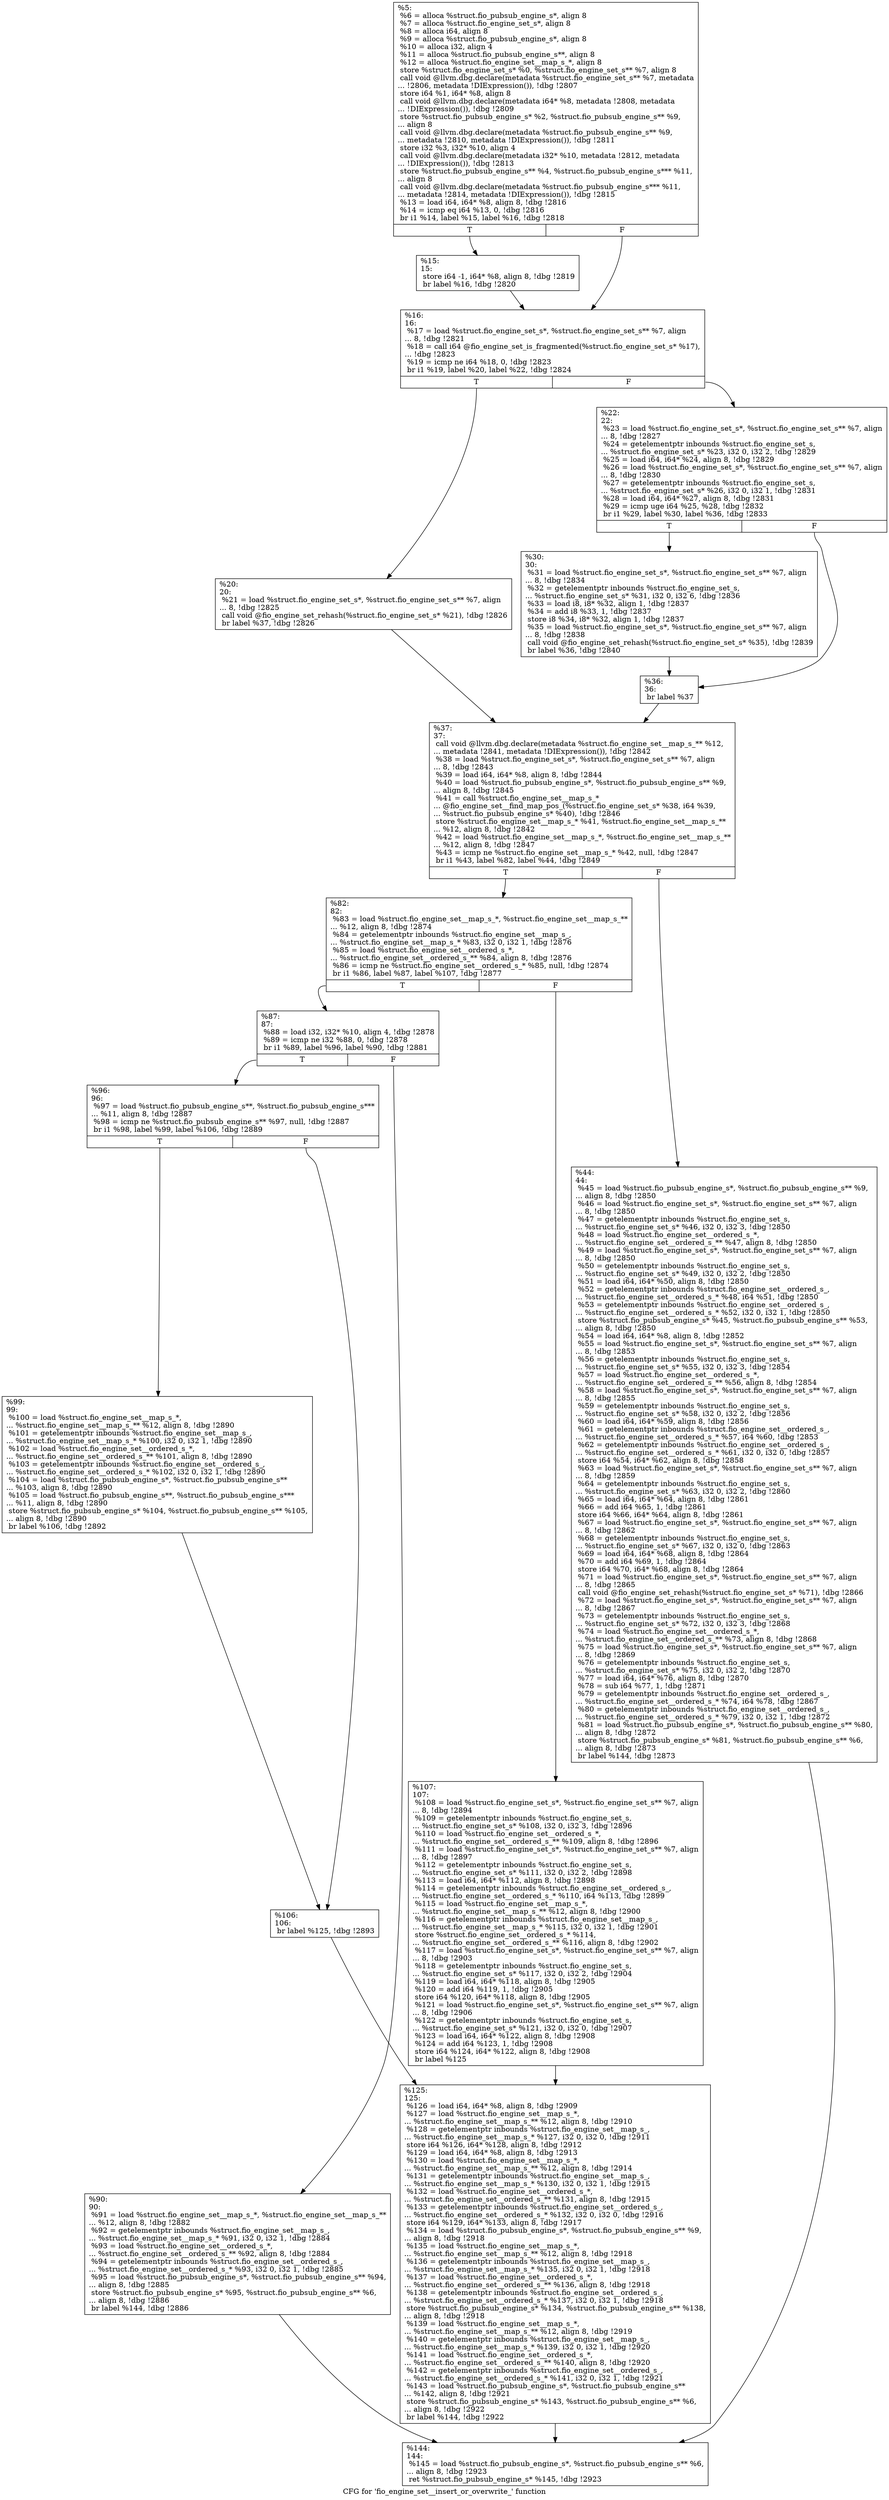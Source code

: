 digraph "CFG for 'fio_engine_set__insert_or_overwrite_' function" {
	label="CFG for 'fio_engine_set__insert_or_overwrite_' function";

	Node0x5568517ed7e0 [shape=record,label="{%5:\l  %6 = alloca %struct.fio_pubsub_engine_s*, align 8\l  %7 = alloca %struct.fio_engine_set_s*, align 8\l  %8 = alloca i64, align 8\l  %9 = alloca %struct.fio_pubsub_engine_s*, align 8\l  %10 = alloca i32, align 4\l  %11 = alloca %struct.fio_pubsub_engine_s**, align 8\l  %12 = alloca %struct.fio_engine_set__map_s_*, align 8\l  store %struct.fio_engine_set_s* %0, %struct.fio_engine_set_s** %7, align 8\l  call void @llvm.dbg.declare(metadata %struct.fio_engine_set_s** %7, metadata\l... !2806, metadata !DIExpression()), !dbg !2807\l  store i64 %1, i64* %8, align 8\l  call void @llvm.dbg.declare(metadata i64* %8, metadata !2808, metadata\l... !DIExpression()), !dbg !2809\l  store %struct.fio_pubsub_engine_s* %2, %struct.fio_pubsub_engine_s** %9,\l... align 8\l  call void @llvm.dbg.declare(metadata %struct.fio_pubsub_engine_s** %9,\l... metadata !2810, metadata !DIExpression()), !dbg !2811\l  store i32 %3, i32* %10, align 4\l  call void @llvm.dbg.declare(metadata i32* %10, metadata !2812, metadata\l... !DIExpression()), !dbg !2813\l  store %struct.fio_pubsub_engine_s** %4, %struct.fio_pubsub_engine_s*** %11,\l... align 8\l  call void @llvm.dbg.declare(metadata %struct.fio_pubsub_engine_s*** %11,\l... metadata !2814, metadata !DIExpression()), !dbg !2815\l  %13 = load i64, i64* %8, align 8, !dbg !2816\l  %14 = icmp eq i64 %13, 0, !dbg !2816\l  br i1 %14, label %15, label %16, !dbg !2818\l|{<s0>T|<s1>F}}"];
	Node0x5568517ed7e0:s0 -> Node0x5568517ed9a0;
	Node0x5568517ed7e0:s1 -> Node0x5568517ed9f0;
	Node0x5568517ed9a0 [shape=record,label="{%15:\l15:                                               \l  store i64 -1, i64* %8, align 8, !dbg !2819\l  br label %16, !dbg !2820\l}"];
	Node0x5568517ed9a0 -> Node0x5568517ed9f0;
	Node0x5568517ed9f0 [shape=record,label="{%16:\l16:                                               \l  %17 = load %struct.fio_engine_set_s*, %struct.fio_engine_set_s** %7, align\l... 8, !dbg !2821\l  %18 = call i64 @fio_engine_set_is_fragmented(%struct.fio_engine_set_s* %17),\l... !dbg !2823\l  %19 = icmp ne i64 %18, 0, !dbg !2823\l  br i1 %19, label %20, label %22, !dbg !2824\l|{<s0>T|<s1>F}}"];
	Node0x5568517ed9f0:s0 -> Node0x5568517eda40;
	Node0x5568517ed9f0:s1 -> Node0x5568517eda90;
	Node0x5568517eda40 [shape=record,label="{%20:\l20:                                               \l  %21 = load %struct.fio_engine_set_s*, %struct.fio_engine_set_s** %7, align\l... 8, !dbg !2825\l  call void @fio_engine_set_rehash(%struct.fio_engine_set_s* %21), !dbg !2826\l  br label %37, !dbg !2826\l}"];
	Node0x5568517eda40 -> Node0x5568517edb80;
	Node0x5568517eda90 [shape=record,label="{%22:\l22:                                               \l  %23 = load %struct.fio_engine_set_s*, %struct.fio_engine_set_s** %7, align\l... 8, !dbg !2827\l  %24 = getelementptr inbounds %struct.fio_engine_set_s,\l... %struct.fio_engine_set_s* %23, i32 0, i32 2, !dbg !2829\l  %25 = load i64, i64* %24, align 8, !dbg !2829\l  %26 = load %struct.fio_engine_set_s*, %struct.fio_engine_set_s** %7, align\l... 8, !dbg !2830\l  %27 = getelementptr inbounds %struct.fio_engine_set_s,\l... %struct.fio_engine_set_s* %26, i32 0, i32 1, !dbg !2831\l  %28 = load i64, i64* %27, align 8, !dbg !2831\l  %29 = icmp uge i64 %25, %28, !dbg !2832\l  br i1 %29, label %30, label %36, !dbg !2833\l|{<s0>T|<s1>F}}"];
	Node0x5568517eda90:s0 -> Node0x5568517edae0;
	Node0x5568517eda90:s1 -> Node0x5568517edb30;
	Node0x5568517edae0 [shape=record,label="{%30:\l30:                                               \l  %31 = load %struct.fio_engine_set_s*, %struct.fio_engine_set_s** %7, align\l... 8, !dbg !2834\l  %32 = getelementptr inbounds %struct.fio_engine_set_s,\l... %struct.fio_engine_set_s* %31, i32 0, i32 6, !dbg !2836\l  %33 = load i8, i8* %32, align 1, !dbg !2837\l  %34 = add i8 %33, 1, !dbg !2837\l  store i8 %34, i8* %32, align 1, !dbg !2837\l  %35 = load %struct.fio_engine_set_s*, %struct.fio_engine_set_s** %7, align\l... 8, !dbg !2838\l  call void @fio_engine_set_rehash(%struct.fio_engine_set_s* %35), !dbg !2839\l  br label %36, !dbg !2840\l}"];
	Node0x5568517edae0 -> Node0x5568517edb30;
	Node0x5568517edb30 [shape=record,label="{%36:\l36:                                               \l  br label %37\l}"];
	Node0x5568517edb30 -> Node0x5568517edb80;
	Node0x5568517edb80 [shape=record,label="{%37:\l37:                                               \l  call void @llvm.dbg.declare(metadata %struct.fio_engine_set__map_s_** %12,\l... metadata !2841, metadata !DIExpression()), !dbg !2842\l  %38 = load %struct.fio_engine_set_s*, %struct.fio_engine_set_s** %7, align\l... 8, !dbg !2843\l  %39 = load i64, i64* %8, align 8, !dbg !2844\l  %40 = load %struct.fio_pubsub_engine_s*, %struct.fio_pubsub_engine_s** %9,\l... align 8, !dbg !2845\l  %41 = call %struct.fio_engine_set__map_s_*\l... @fio_engine_set__find_map_pos_(%struct.fio_engine_set_s* %38, i64 %39,\l... %struct.fio_pubsub_engine_s* %40), !dbg !2846\l  store %struct.fio_engine_set__map_s_* %41, %struct.fio_engine_set__map_s_**\l... %12, align 8, !dbg !2842\l  %42 = load %struct.fio_engine_set__map_s_*, %struct.fio_engine_set__map_s_**\l... %12, align 8, !dbg !2847\l  %43 = icmp ne %struct.fio_engine_set__map_s_* %42, null, !dbg !2847\l  br i1 %43, label %82, label %44, !dbg !2849\l|{<s0>T|<s1>F}}"];
	Node0x5568517edb80:s0 -> Node0x5568517edc20;
	Node0x5568517edb80:s1 -> Node0x5568517edbd0;
	Node0x5568517edbd0 [shape=record,label="{%44:\l44:                                               \l  %45 = load %struct.fio_pubsub_engine_s*, %struct.fio_pubsub_engine_s** %9,\l... align 8, !dbg !2850\l  %46 = load %struct.fio_engine_set_s*, %struct.fio_engine_set_s** %7, align\l... 8, !dbg !2850\l  %47 = getelementptr inbounds %struct.fio_engine_set_s,\l... %struct.fio_engine_set_s* %46, i32 0, i32 3, !dbg !2850\l  %48 = load %struct.fio_engine_set__ordered_s_*,\l... %struct.fio_engine_set__ordered_s_** %47, align 8, !dbg !2850\l  %49 = load %struct.fio_engine_set_s*, %struct.fio_engine_set_s** %7, align\l... 8, !dbg !2850\l  %50 = getelementptr inbounds %struct.fio_engine_set_s,\l... %struct.fio_engine_set_s* %49, i32 0, i32 2, !dbg !2850\l  %51 = load i64, i64* %50, align 8, !dbg !2850\l  %52 = getelementptr inbounds %struct.fio_engine_set__ordered_s_,\l... %struct.fio_engine_set__ordered_s_* %48, i64 %51, !dbg !2850\l  %53 = getelementptr inbounds %struct.fio_engine_set__ordered_s_,\l... %struct.fio_engine_set__ordered_s_* %52, i32 0, i32 1, !dbg !2850\l  store %struct.fio_pubsub_engine_s* %45, %struct.fio_pubsub_engine_s** %53,\l... align 8, !dbg !2850\l  %54 = load i64, i64* %8, align 8, !dbg !2852\l  %55 = load %struct.fio_engine_set_s*, %struct.fio_engine_set_s** %7, align\l... 8, !dbg !2853\l  %56 = getelementptr inbounds %struct.fio_engine_set_s,\l... %struct.fio_engine_set_s* %55, i32 0, i32 3, !dbg !2854\l  %57 = load %struct.fio_engine_set__ordered_s_*,\l... %struct.fio_engine_set__ordered_s_** %56, align 8, !dbg !2854\l  %58 = load %struct.fio_engine_set_s*, %struct.fio_engine_set_s** %7, align\l... 8, !dbg !2855\l  %59 = getelementptr inbounds %struct.fio_engine_set_s,\l... %struct.fio_engine_set_s* %58, i32 0, i32 2, !dbg !2856\l  %60 = load i64, i64* %59, align 8, !dbg !2856\l  %61 = getelementptr inbounds %struct.fio_engine_set__ordered_s_,\l... %struct.fio_engine_set__ordered_s_* %57, i64 %60, !dbg !2853\l  %62 = getelementptr inbounds %struct.fio_engine_set__ordered_s_,\l... %struct.fio_engine_set__ordered_s_* %61, i32 0, i32 0, !dbg !2857\l  store i64 %54, i64* %62, align 8, !dbg !2858\l  %63 = load %struct.fio_engine_set_s*, %struct.fio_engine_set_s** %7, align\l... 8, !dbg !2859\l  %64 = getelementptr inbounds %struct.fio_engine_set_s,\l... %struct.fio_engine_set_s* %63, i32 0, i32 2, !dbg !2860\l  %65 = load i64, i64* %64, align 8, !dbg !2861\l  %66 = add i64 %65, 1, !dbg !2861\l  store i64 %66, i64* %64, align 8, !dbg !2861\l  %67 = load %struct.fio_engine_set_s*, %struct.fio_engine_set_s** %7, align\l... 8, !dbg !2862\l  %68 = getelementptr inbounds %struct.fio_engine_set_s,\l... %struct.fio_engine_set_s* %67, i32 0, i32 0, !dbg !2863\l  %69 = load i64, i64* %68, align 8, !dbg !2864\l  %70 = add i64 %69, 1, !dbg !2864\l  store i64 %70, i64* %68, align 8, !dbg !2864\l  %71 = load %struct.fio_engine_set_s*, %struct.fio_engine_set_s** %7, align\l... 8, !dbg !2865\l  call void @fio_engine_set_rehash(%struct.fio_engine_set_s* %71), !dbg !2866\l  %72 = load %struct.fio_engine_set_s*, %struct.fio_engine_set_s** %7, align\l... 8, !dbg !2867\l  %73 = getelementptr inbounds %struct.fio_engine_set_s,\l... %struct.fio_engine_set_s* %72, i32 0, i32 3, !dbg !2868\l  %74 = load %struct.fio_engine_set__ordered_s_*,\l... %struct.fio_engine_set__ordered_s_** %73, align 8, !dbg !2868\l  %75 = load %struct.fio_engine_set_s*, %struct.fio_engine_set_s** %7, align\l... 8, !dbg !2869\l  %76 = getelementptr inbounds %struct.fio_engine_set_s,\l... %struct.fio_engine_set_s* %75, i32 0, i32 2, !dbg !2870\l  %77 = load i64, i64* %76, align 8, !dbg !2870\l  %78 = sub i64 %77, 1, !dbg !2871\l  %79 = getelementptr inbounds %struct.fio_engine_set__ordered_s_,\l... %struct.fio_engine_set__ordered_s_* %74, i64 %78, !dbg !2867\l  %80 = getelementptr inbounds %struct.fio_engine_set__ordered_s_,\l... %struct.fio_engine_set__ordered_s_* %79, i32 0, i32 1, !dbg !2872\l  %81 = load %struct.fio_pubsub_engine_s*, %struct.fio_pubsub_engine_s** %80,\l... align 8, !dbg !2872\l  store %struct.fio_pubsub_engine_s* %81, %struct.fio_pubsub_engine_s** %6,\l... align 8, !dbg !2873\l  br label %144, !dbg !2873\l}"];
	Node0x5568517edbd0 -> Node0x5568517edea0;
	Node0x5568517edc20 [shape=record,label="{%82:\l82:                                               \l  %83 = load %struct.fio_engine_set__map_s_*, %struct.fio_engine_set__map_s_**\l... %12, align 8, !dbg !2874\l  %84 = getelementptr inbounds %struct.fio_engine_set__map_s_,\l... %struct.fio_engine_set__map_s_* %83, i32 0, i32 1, !dbg !2876\l  %85 = load %struct.fio_engine_set__ordered_s_*,\l... %struct.fio_engine_set__ordered_s_** %84, align 8, !dbg !2876\l  %86 = icmp ne %struct.fio_engine_set__ordered_s_* %85, null, !dbg !2874\l  br i1 %86, label %87, label %107, !dbg !2877\l|{<s0>T|<s1>F}}"];
	Node0x5568517edc20:s0 -> Node0x5568517edc70;
	Node0x5568517edc20:s1 -> Node0x5568517ede00;
	Node0x5568517edc70 [shape=record,label="{%87:\l87:                                               \l  %88 = load i32, i32* %10, align 4, !dbg !2878\l  %89 = icmp ne i32 %88, 0, !dbg !2878\l  br i1 %89, label %96, label %90, !dbg !2881\l|{<s0>T|<s1>F}}"];
	Node0x5568517edc70:s0 -> Node0x5568517edd10;
	Node0x5568517edc70:s1 -> Node0x5568517edcc0;
	Node0x5568517edcc0 [shape=record,label="{%90:\l90:                                               \l  %91 = load %struct.fio_engine_set__map_s_*, %struct.fio_engine_set__map_s_**\l... %12, align 8, !dbg !2882\l  %92 = getelementptr inbounds %struct.fio_engine_set__map_s_,\l... %struct.fio_engine_set__map_s_* %91, i32 0, i32 1, !dbg !2884\l  %93 = load %struct.fio_engine_set__ordered_s_*,\l... %struct.fio_engine_set__ordered_s_** %92, align 8, !dbg !2884\l  %94 = getelementptr inbounds %struct.fio_engine_set__ordered_s_,\l... %struct.fio_engine_set__ordered_s_* %93, i32 0, i32 1, !dbg !2885\l  %95 = load %struct.fio_pubsub_engine_s*, %struct.fio_pubsub_engine_s** %94,\l... align 8, !dbg !2885\l  store %struct.fio_pubsub_engine_s* %95, %struct.fio_pubsub_engine_s** %6,\l... align 8, !dbg !2886\l  br label %144, !dbg !2886\l}"];
	Node0x5568517edcc0 -> Node0x5568517edea0;
	Node0x5568517edd10 [shape=record,label="{%96:\l96:                                               \l  %97 = load %struct.fio_pubsub_engine_s**, %struct.fio_pubsub_engine_s***\l... %11, align 8, !dbg !2887\l  %98 = icmp ne %struct.fio_pubsub_engine_s** %97, null, !dbg !2887\l  br i1 %98, label %99, label %106, !dbg !2889\l|{<s0>T|<s1>F}}"];
	Node0x5568517edd10:s0 -> Node0x5568517edd60;
	Node0x5568517edd10:s1 -> Node0x5568517eddb0;
	Node0x5568517edd60 [shape=record,label="{%99:\l99:                                               \l  %100 = load %struct.fio_engine_set__map_s_*,\l... %struct.fio_engine_set__map_s_** %12, align 8, !dbg !2890\l  %101 = getelementptr inbounds %struct.fio_engine_set__map_s_,\l... %struct.fio_engine_set__map_s_* %100, i32 0, i32 1, !dbg !2890\l  %102 = load %struct.fio_engine_set__ordered_s_*,\l... %struct.fio_engine_set__ordered_s_** %101, align 8, !dbg !2890\l  %103 = getelementptr inbounds %struct.fio_engine_set__ordered_s_,\l... %struct.fio_engine_set__ordered_s_* %102, i32 0, i32 1, !dbg !2890\l  %104 = load %struct.fio_pubsub_engine_s*, %struct.fio_pubsub_engine_s**\l... %103, align 8, !dbg !2890\l  %105 = load %struct.fio_pubsub_engine_s**, %struct.fio_pubsub_engine_s***\l... %11, align 8, !dbg !2890\l  store %struct.fio_pubsub_engine_s* %104, %struct.fio_pubsub_engine_s** %105,\l... align 8, !dbg !2890\l  br label %106, !dbg !2892\l}"];
	Node0x5568517edd60 -> Node0x5568517eddb0;
	Node0x5568517eddb0 [shape=record,label="{%106:\l106:                                              \l  br label %125, !dbg !2893\l}"];
	Node0x5568517eddb0 -> Node0x5568517ede50;
	Node0x5568517ede00 [shape=record,label="{%107:\l107:                                              \l  %108 = load %struct.fio_engine_set_s*, %struct.fio_engine_set_s** %7, align\l... 8, !dbg !2894\l  %109 = getelementptr inbounds %struct.fio_engine_set_s,\l... %struct.fio_engine_set_s* %108, i32 0, i32 3, !dbg !2896\l  %110 = load %struct.fio_engine_set__ordered_s_*,\l... %struct.fio_engine_set__ordered_s_** %109, align 8, !dbg !2896\l  %111 = load %struct.fio_engine_set_s*, %struct.fio_engine_set_s** %7, align\l... 8, !dbg !2897\l  %112 = getelementptr inbounds %struct.fio_engine_set_s,\l... %struct.fio_engine_set_s* %111, i32 0, i32 2, !dbg !2898\l  %113 = load i64, i64* %112, align 8, !dbg !2898\l  %114 = getelementptr inbounds %struct.fio_engine_set__ordered_s_,\l... %struct.fio_engine_set__ordered_s_* %110, i64 %113, !dbg !2899\l  %115 = load %struct.fio_engine_set__map_s_*,\l... %struct.fio_engine_set__map_s_** %12, align 8, !dbg !2900\l  %116 = getelementptr inbounds %struct.fio_engine_set__map_s_,\l... %struct.fio_engine_set__map_s_* %115, i32 0, i32 1, !dbg !2901\l  store %struct.fio_engine_set__ordered_s_* %114,\l... %struct.fio_engine_set__ordered_s_** %116, align 8, !dbg !2902\l  %117 = load %struct.fio_engine_set_s*, %struct.fio_engine_set_s** %7, align\l... 8, !dbg !2903\l  %118 = getelementptr inbounds %struct.fio_engine_set_s,\l... %struct.fio_engine_set_s* %117, i32 0, i32 2, !dbg !2904\l  %119 = load i64, i64* %118, align 8, !dbg !2905\l  %120 = add i64 %119, 1, !dbg !2905\l  store i64 %120, i64* %118, align 8, !dbg !2905\l  %121 = load %struct.fio_engine_set_s*, %struct.fio_engine_set_s** %7, align\l... 8, !dbg !2906\l  %122 = getelementptr inbounds %struct.fio_engine_set_s,\l... %struct.fio_engine_set_s* %121, i32 0, i32 0, !dbg !2907\l  %123 = load i64, i64* %122, align 8, !dbg !2908\l  %124 = add i64 %123, 1, !dbg !2908\l  store i64 %124, i64* %122, align 8, !dbg !2908\l  br label %125\l}"];
	Node0x5568517ede00 -> Node0x5568517ede50;
	Node0x5568517ede50 [shape=record,label="{%125:\l125:                                              \l  %126 = load i64, i64* %8, align 8, !dbg !2909\l  %127 = load %struct.fio_engine_set__map_s_*,\l... %struct.fio_engine_set__map_s_** %12, align 8, !dbg !2910\l  %128 = getelementptr inbounds %struct.fio_engine_set__map_s_,\l... %struct.fio_engine_set__map_s_* %127, i32 0, i32 0, !dbg !2911\l  store i64 %126, i64* %128, align 8, !dbg !2912\l  %129 = load i64, i64* %8, align 8, !dbg !2913\l  %130 = load %struct.fio_engine_set__map_s_*,\l... %struct.fio_engine_set__map_s_** %12, align 8, !dbg !2914\l  %131 = getelementptr inbounds %struct.fio_engine_set__map_s_,\l... %struct.fio_engine_set__map_s_* %130, i32 0, i32 1, !dbg !2915\l  %132 = load %struct.fio_engine_set__ordered_s_*,\l... %struct.fio_engine_set__ordered_s_** %131, align 8, !dbg !2915\l  %133 = getelementptr inbounds %struct.fio_engine_set__ordered_s_,\l... %struct.fio_engine_set__ordered_s_* %132, i32 0, i32 0, !dbg !2916\l  store i64 %129, i64* %133, align 8, !dbg !2917\l  %134 = load %struct.fio_pubsub_engine_s*, %struct.fio_pubsub_engine_s** %9,\l... align 8, !dbg !2918\l  %135 = load %struct.fio_engine_set__map_s_*,\l... %struct.fio_engine_set__map_s_** %12, align 8, !dbg !2918\l  %136 = getelementptr inbounds %struct.fio_engine_set__map_s_,\l... %struct.fio_engine_set__map_s_* %135, i32 0, i32 1, !dbg !2918\l  %137 = load %struct.fio_engine_set__ordered_s_*,\l... %struct.fio_engine_set__ordered_s_** %136, align 8, !dbg !2918\l  %138 = getelementptr inbounds %struct.fio_engine_set__ordered_s_,\l... %struct.fio_engine_set__ordered_s_* %137, i32 0, i32 1, !dbg !2918\l  store %struct.fio_pubsub_engine_s* %134, %struct.fio_pubsub_engine_s** %138,\l... align 8, !dbg !2918\l  %139 = load %struct.fio_engine_set__map_s_*,\l... %struct.fio_engine_set__map_s_** %12, align 8, !dbg !2919\l  %140 = getelementptr inbounds %struct.fio_engine_set__map_s_,\l... %struct.fio_engine_set__map_s_* %139, i32 0, i32 1, !dbg !2920\l  %141 = load %struct.fio_engine_set__ordered_s_*,\l... %struct.fio_engine_set__ordered_s_** %140, align 8, !dbg !2920\l  %142 = getelementptr inbounds %struct.fio_engine_set__ordered_s_,\l... %struct.fio_engine_set__ordered_s_* %141, i32 0, i32 1, !dbg !2921\l  %143 = load %struct.fio_pubsub_engine_s*, %struct.fio_pubsub_engine_s**\l... %142, align 8, !dbg !2921\l  store %struct.fio_pubsub_engine_s* %143, %struct.fio_pubsub_engine_s** %6,\l... align 8, !dbg !2922\l  br label %144, !dbg !2922\l}"];
	Node0x5568517ede50 -> Node0x5568517edea0;
	Node0x5568517edea0 [shape=record,label="{%144:\l144:                                              \l  %145 = load %struct.fio_pubsub_engine_s*, %struct.fio_pubsub_engine_s** %6,\l... align 8, !dbg !2923\l  ret %struct.fio_pubsub_engine_s* %145, !dbg !2923\l}"];
}

